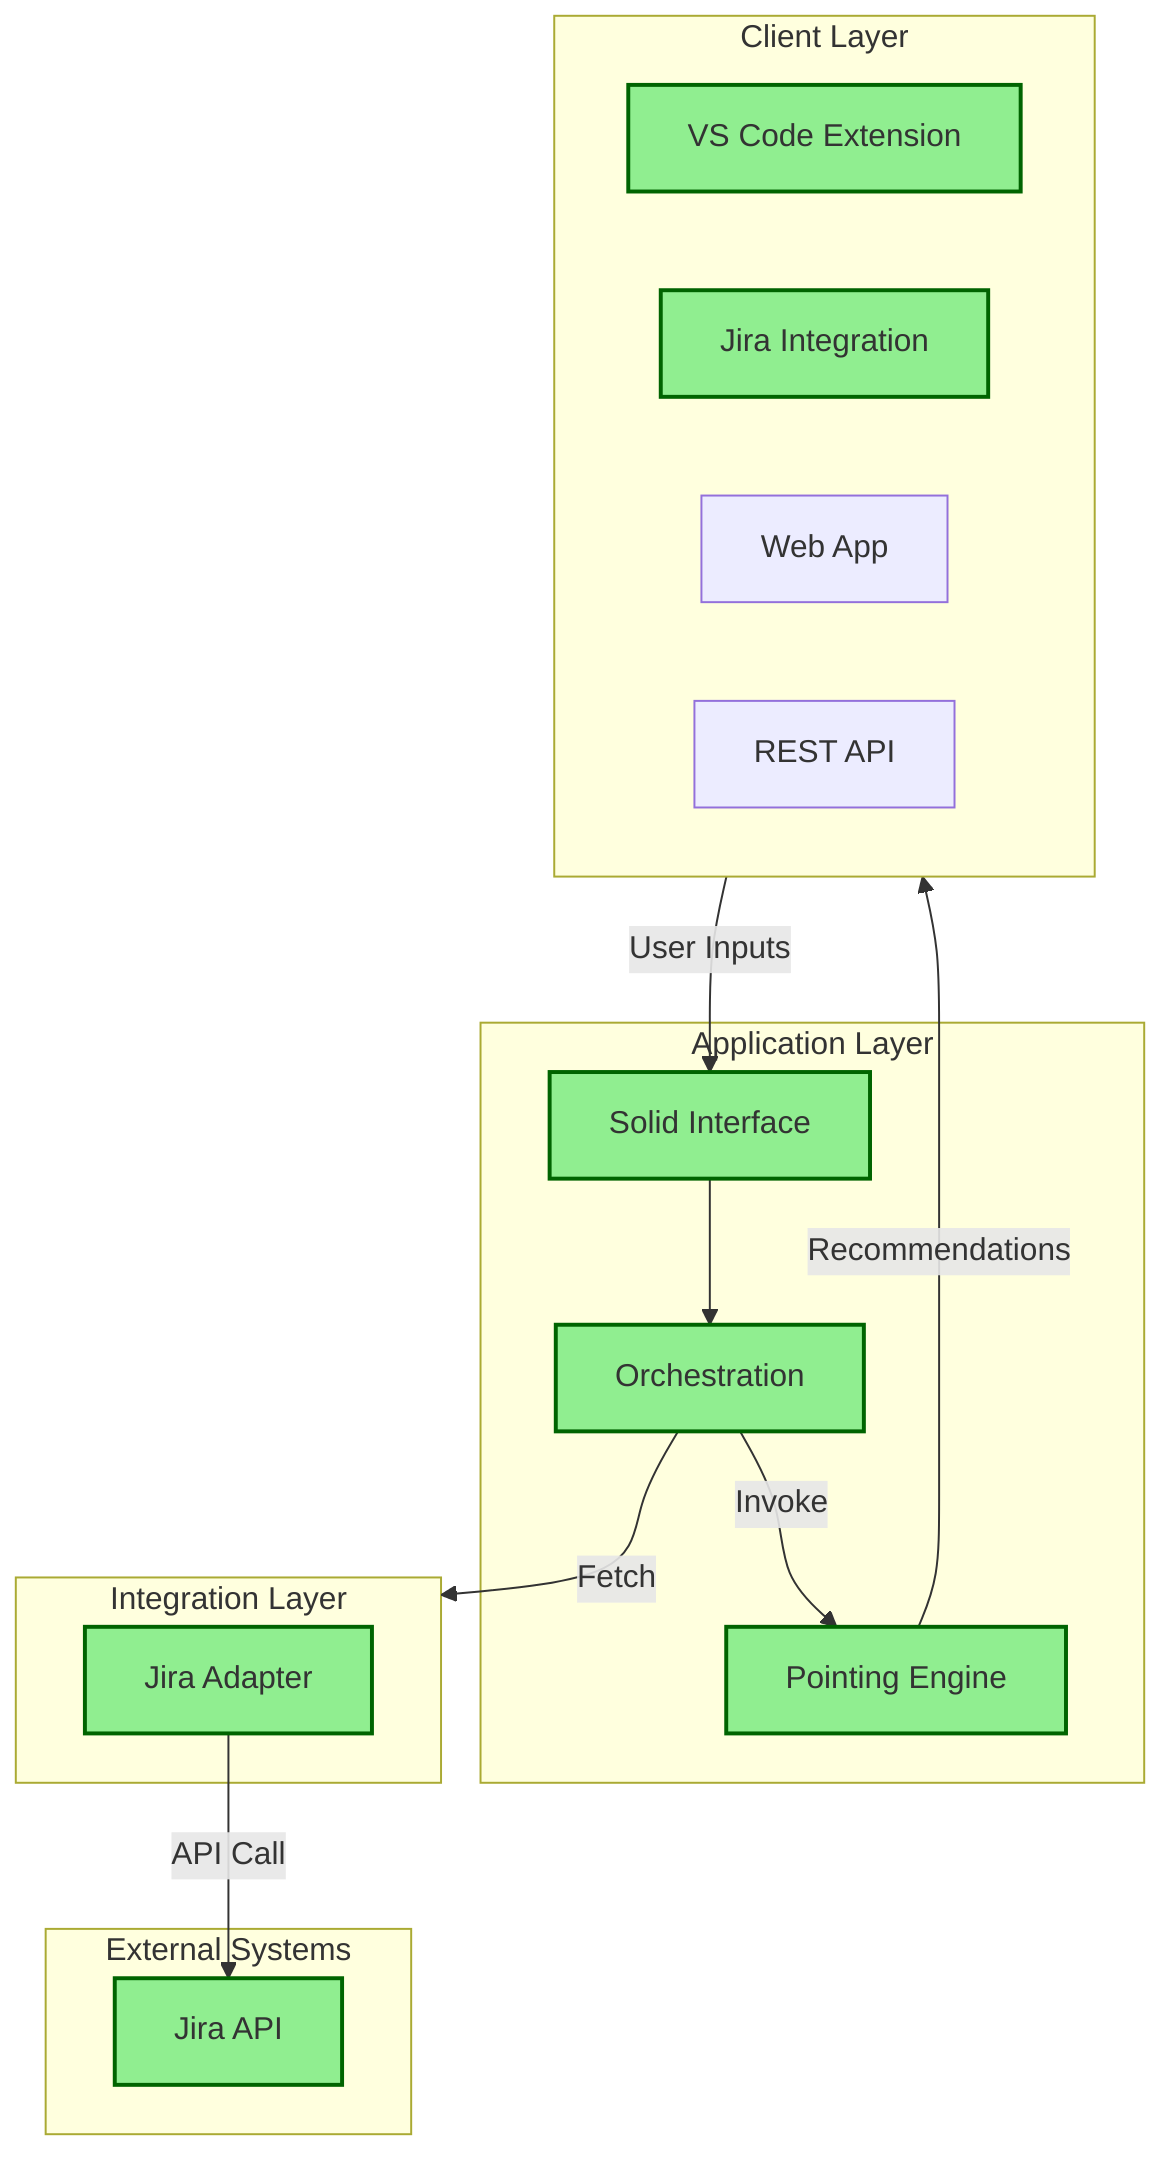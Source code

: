 graph TD

%% Style definitions for completed components
classDef completed fill:#90EE90,stroke:#006400,stroke-width:2px

subgraph Client[Client Layer]
    UI2[VS Code Extension]:::completed
    UI3[Jira Integration]:::completed
    %% Web App - Should store context (ref stories, custom instruction). Should also have a way to download it to some file format like .pointless. in local storage. Should authenicate to Jira to pull stories, should have fields to do stories locally too, OpenAI should use my Key and we should have Firebase Auth.
    UI4[Web App] 
    UI5[REST API]
end

subgraph Logic[Application Layer]
    Interface[Solid Interface]:::completed
    Orchestration[Orchestration]:::completed
    CoreEngine[Pointing Engine]:::completed
end

subgraph Integration[Integration Layer]
    AdapterJira[Jira Adapter]:::completed
 
end

subgraph External[External Systems]
    JiraAPI[Jira API]:::completed

end

Client -->|User Inputs| Interface
Interface --> Orchestration
Orchestration -->|Fetch| Integration
AdapterJira -->|API Call| JiraAPI
Orchestration -->|Invoke| CoreEngine
CoreEngine -->|Recommendations| Client